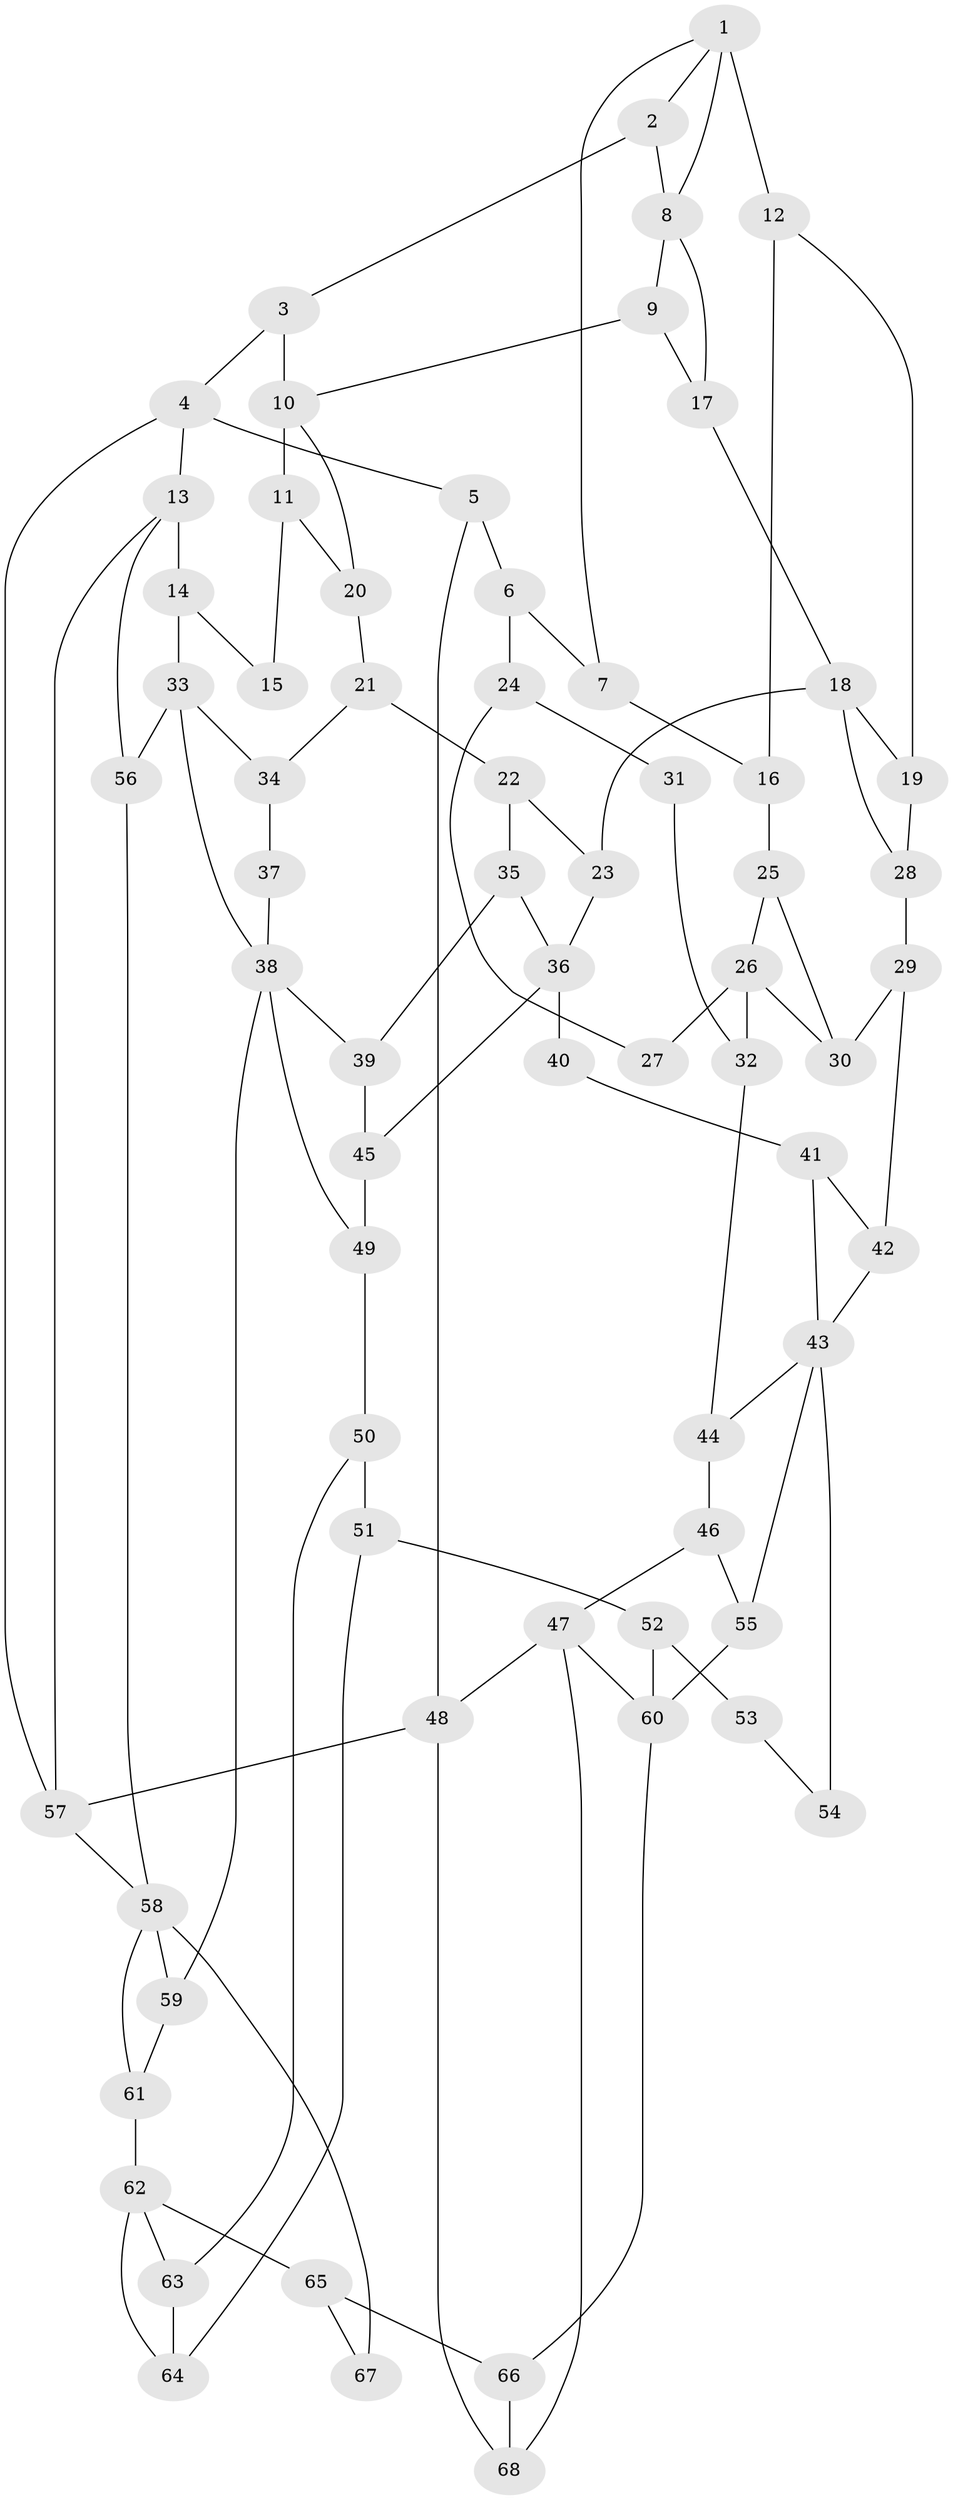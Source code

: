 // original degree distribution, {3: 0.014705882352941176, 4: 0.19852941176470587, 5: 0.6029411764705882, 6: 0.18382352941176472}
// Generated by graph-tools (version 1.1) at 2025/38/03/09/25 02:38:53]
// undirected, 68 vertices, 108 edges
graph export_dot {
graph [start="1"]
  node [color=gray90,style=filled];
  1;
  2;
  3;
  4;
  5;
  6;
  7;
  8;
  9;
  10;
  11;
  12;
  13;
  14;
  15;
  16;
  17;
  18;
  19;
  20;
  21;
  22;
  23;
  24;
  25;
  26;
  27;
  28;
  29;
  30;
  31;
  32;
  33;
  34;
  35;
  36;
  37;
  38;
  39;
  40;
  41;
  42;
  43;
  44;
  45;
  46;
  47;
  48;
  49;
  50;
  51;
  52;
  53;
  54;
  55;
  56;
  57;
  58;
  59;
  60;
  61;
  62;
  63;
  64;
  65;
  66;
  67;
  68;
  1 -- 2 [weight=1.0];
  1 -- 7 [weight=1.0];
  1 -- 8 [weight=1.0];
  1 -- 12 [weight=2.0];
  2 -- 3 [weight=1.0];
  2 -- 8 [weight=1.0];
  3 -- 4 [weight=1.0];
  3 -- 10 [weight=1.0];
  4 -- 5 [weight=1.0];
  4 -- 13 [weight=1.0];
  4 -- 57 [weight=1.0];
  5 -- 6 [weight=2.0];
  5 -- 48 [weight=1.0];
  6 -- 7 [weight=1.0];
  6 -- 24 [weight=2.0];
  7 -- 16 [weight=1.0];
  8 -- 9 [weight=1.0];
  8 -- 17 [weight=1.0];
  9 -- 10 [weight=1.0];
  9 -- 17 [weight=1.0];
  10 -- 11 [weight=3.0];
  10 -- 20 [weight=1.0];
  11 -- 15 [weight=2.0];
  11 -- 20 [weight=1.0];
  12 -- 16 [weight=1.0];
  12 -- 19 [weight=1.0];
  13 -- 14 [weight=2.0];
  13 -- 56 [weight=1.0];
  13 -- 57 [weight=1.0];
  14 -- 15 [weight=2.0];
  14 -- 33 [weight=2.0];
  16 -- 25 [weight=1.0];
  17 -- 18 [weight=2.0];
  18 -- 19 [weight=1.0];
  18 -- 23 [weight=2.0];
  18 -- 28 [weight=1.0];
  19 -- 28 [weight=1.0];
  20 -- 21 [weight=1.0];
  21 -- 22 [weight=1.0];
  21 -- 34 [weight=1.0];
  22 -- 23 [weight=1.0];
  22 -- 35 [weight=1.0];
  23 -- 36 [weight=2.0];
  24 -- 27 [weight=1.0];
  24 -- 31 [weight=2.0];
  25 -- 26 [weight=1.0];
  25 -- 30 [weight=1.0];
  26 -- 27 [weight=2.0];
  26 -- 30 [weight=1.0];
  26 -- 32 [weight=2.0];
  28 -- 29 [weight=1.0];
  29 -- 30 [weight=1.0];
  29 -- 42 [weight=1.0];
  31 -- 32 [weight=1.0];
  32 -- 44 [weight=2.0];
  33 -- 34 [weight=1.0];
  33 -- 38 [weight=1.0];
  33 -- 56 [weight=1.0];
  34 -- 37 [weight=1.0];
  35 -- 36 [weight=1.0];
  35 -- 39 [weight=1.0];
  36 -- 40 [weight=2.0];
  36 -- 45 [weight=1.0];
  37 -- 38 [weight=2.0];
  38 -- 39 [weight=1.0];
  38 -- 49 [weight=1.0];
  38 -- 59 [weight=1.0];
  39 -- 45 [weight=1.0];
  40 -- 41 [weight=1.0];
  41 -- 42 [weight=1.0];
  41 -- 43 [weight=1.0];
  42 -- 43 [weight=1.0];
  43 -- 44 [weight=1.0];
  43 -- 54 [weight=2.0];
  43 -- 55 [weight=1.0];
  44 -- 46 [weight=2.0];
  45 -- 49 [weight=1.0];
  46 -- 47 [weight=2.0];
  46 -- 55 [weight=2.0];
  47 -- 48 [weight=1.0];
  47 -- 60 [weight=1.0];
  47 -- 68 [weight=1.0];
  48 -- 57 [weight=1.0];
  48 -- 68 [weight=1.0];
  49 -- 50 [weight=1.0];
  50 -- 51 [weight=1.0];
  50 -- 63 [weight=1.0];
  51 -- 52 [weight=2.0];
  51 -- 64 [weight=2.0];
  52 -- 53 [weight=2.0];
  52 -- 60 [weight=2.0];
  53 -- 54 [weight=1.0];
  55 -- 60 [weight=1.0];
  56 -- 58 [weight=1.0];
  57 -- 58 [weight=1.0];
  58 -- 59 [weight=1.0];
  58 -- 61 [weight=1.0];
  58 -- 67 [weight=2.0];
  59 -- 61 [weight=1.0];
  60 -- 66 [weight=1.0];
  61 -- 62 [weight=1.0];
  62 -- 63 [weight=1.0];
  62 -- 64 [weight=2.0];
  62 -- 65 [weight=1.0];
  63 -- 64 [weight=2.0];
  65 -- 66 [weight=1.0];
  65 -- 67 [weight=1.0];
  66 -- 68 [weight=1.0];
}
